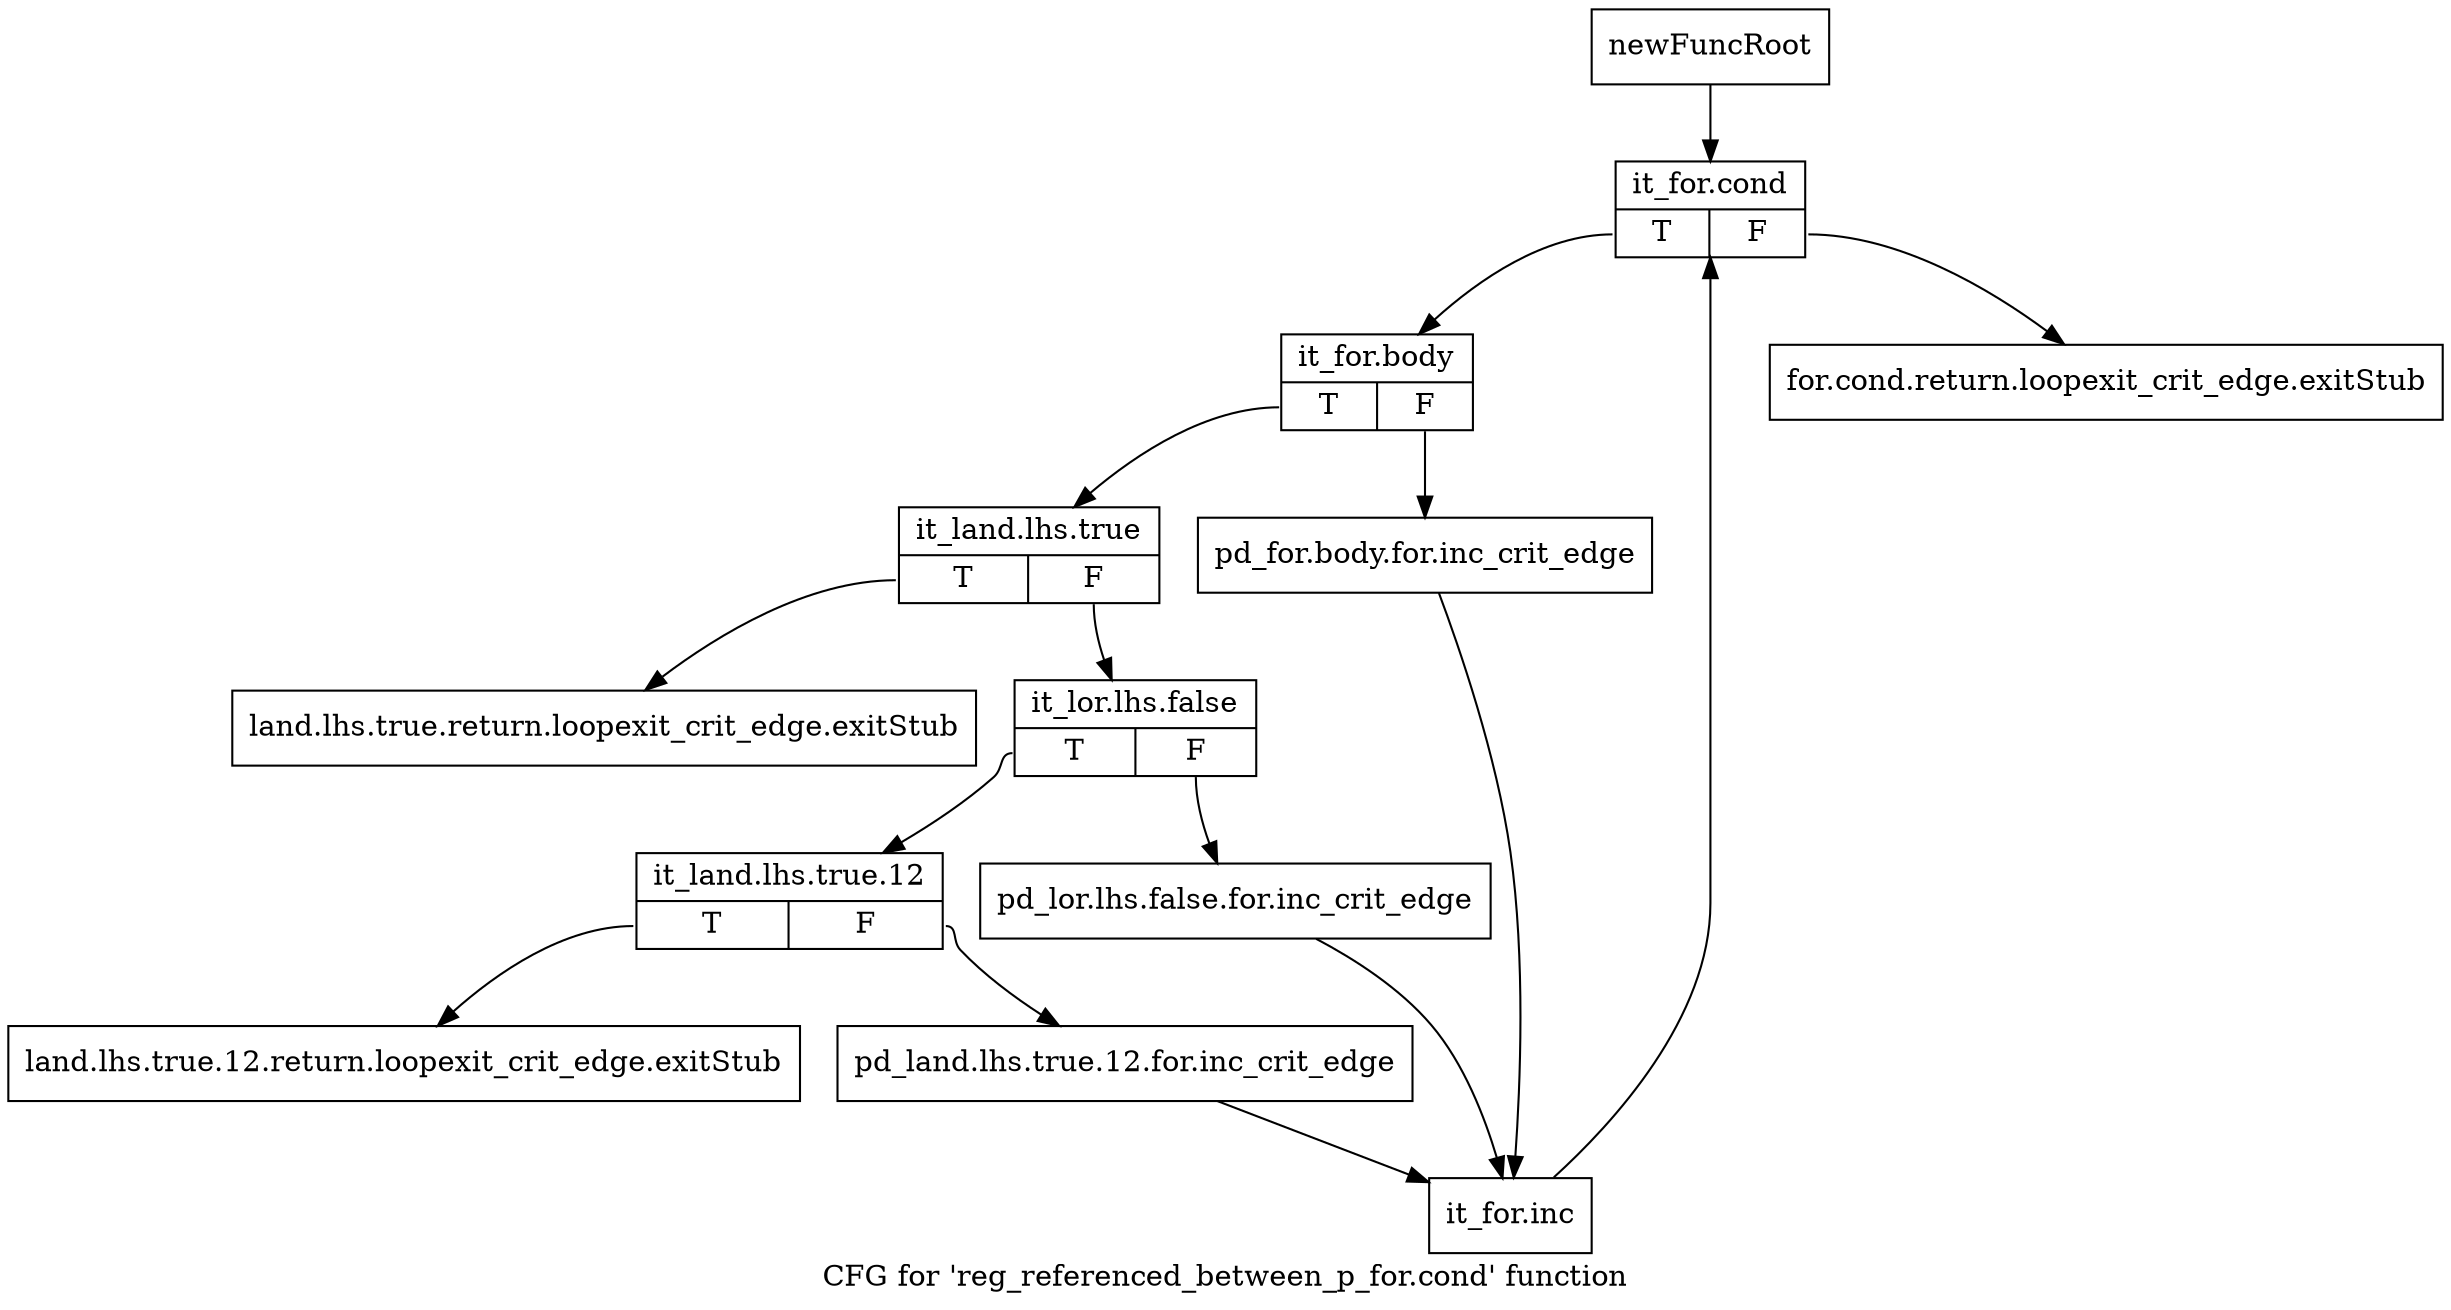 digraph "CFG for 'reg_referenced_between_p_for.cond' function" {
	label="CFG for 'reg_referenced_between_p_for.cond' function";

	Node0xc0baf30 [shape=record,label="{newFuncRoot}"];
	Node0xc0baf30 -> Node0xc0bb070;
	Node0xc0baf80 [shape=record,label="{for.cond.return.loopexit_crit_edge.exitStub}"];
	Node0xc0bafd0 [shape=record,label="{land.lhs.true.return.loopexit_crit_edge.exitStub}"];
	Node0xc0bb020 [shape=record,label="{land.lhs.true.12.return.loopexit_crit_edge.exitStub}"];
	Node0xc0bb070 [shape=record,label="{it_for.cond|{<s0>T|<s1>F}}"];
	Node0xc0bb070:s0 -> Node0xc0bb0c0;
	Node0xc0bb070:s1 -> Node0xc0baf80;
	Node0xc0bb0c0 [shape=record,label="{it_for.body|{<s0>T|<s1>F}}"];
	Node0xc0bb0c0:s0 -> Node0xc0bb160;
	Node0xc0bb0c0:s1 -> Node0xc0bb110;
	Node0xc0bb110 [shape=record,label="{pd_for.body.for.inc_crit_edge}"];
	Node0xc0bb110 -> Node0xc0bb2f0;
	Node0xc0bb160 [shape=record,label="{it_land.lhs.true|{<s0>T|<s1>F}}"];
	Node0xc0bb160:s0 -> Node0xc0bafd0;
	Node0xc0bb160:s1 -> Node0xc0bb1b0;
	Node0xc0bb1b0 [shape=record,label="{it_lor.lhs.false|{<s0>T|<s1>F}}"];
	Node0xc0bb1b0:s0 -> Node0xc0bb250;
	Node0xc0bb1b0:s1 -> Node0xc0bb200;
	Node0xc0bb200 [shape=record,label="{pd_lor.lhs.false.for.inc_crit_edge}"];
	Node0xc0bb200 -> Node0xc0bb2f0;
	Node0xc0bb250 [shape=record,label="{it_land.lhs.true.12|{<s0>T|<s1>F}}"];
	Node0xc0bb250:s0 -> Node0xc0bb020;
	Node0xc0bb250:s1 -> Node0xc0bb2a0;
	Node0xc0bb2a0 [shape=record,label="{pd_land.lhs.true.12.for.inc_crit_edge}"];
	Node0xc0bb2a0 -> Node0xc0bb2f0;
	Node0xc0bb2f0 [shape=record,label="{it_for.inc}"];
	Node0xc0bb2f0 -> Node0xc0bb070;
}
